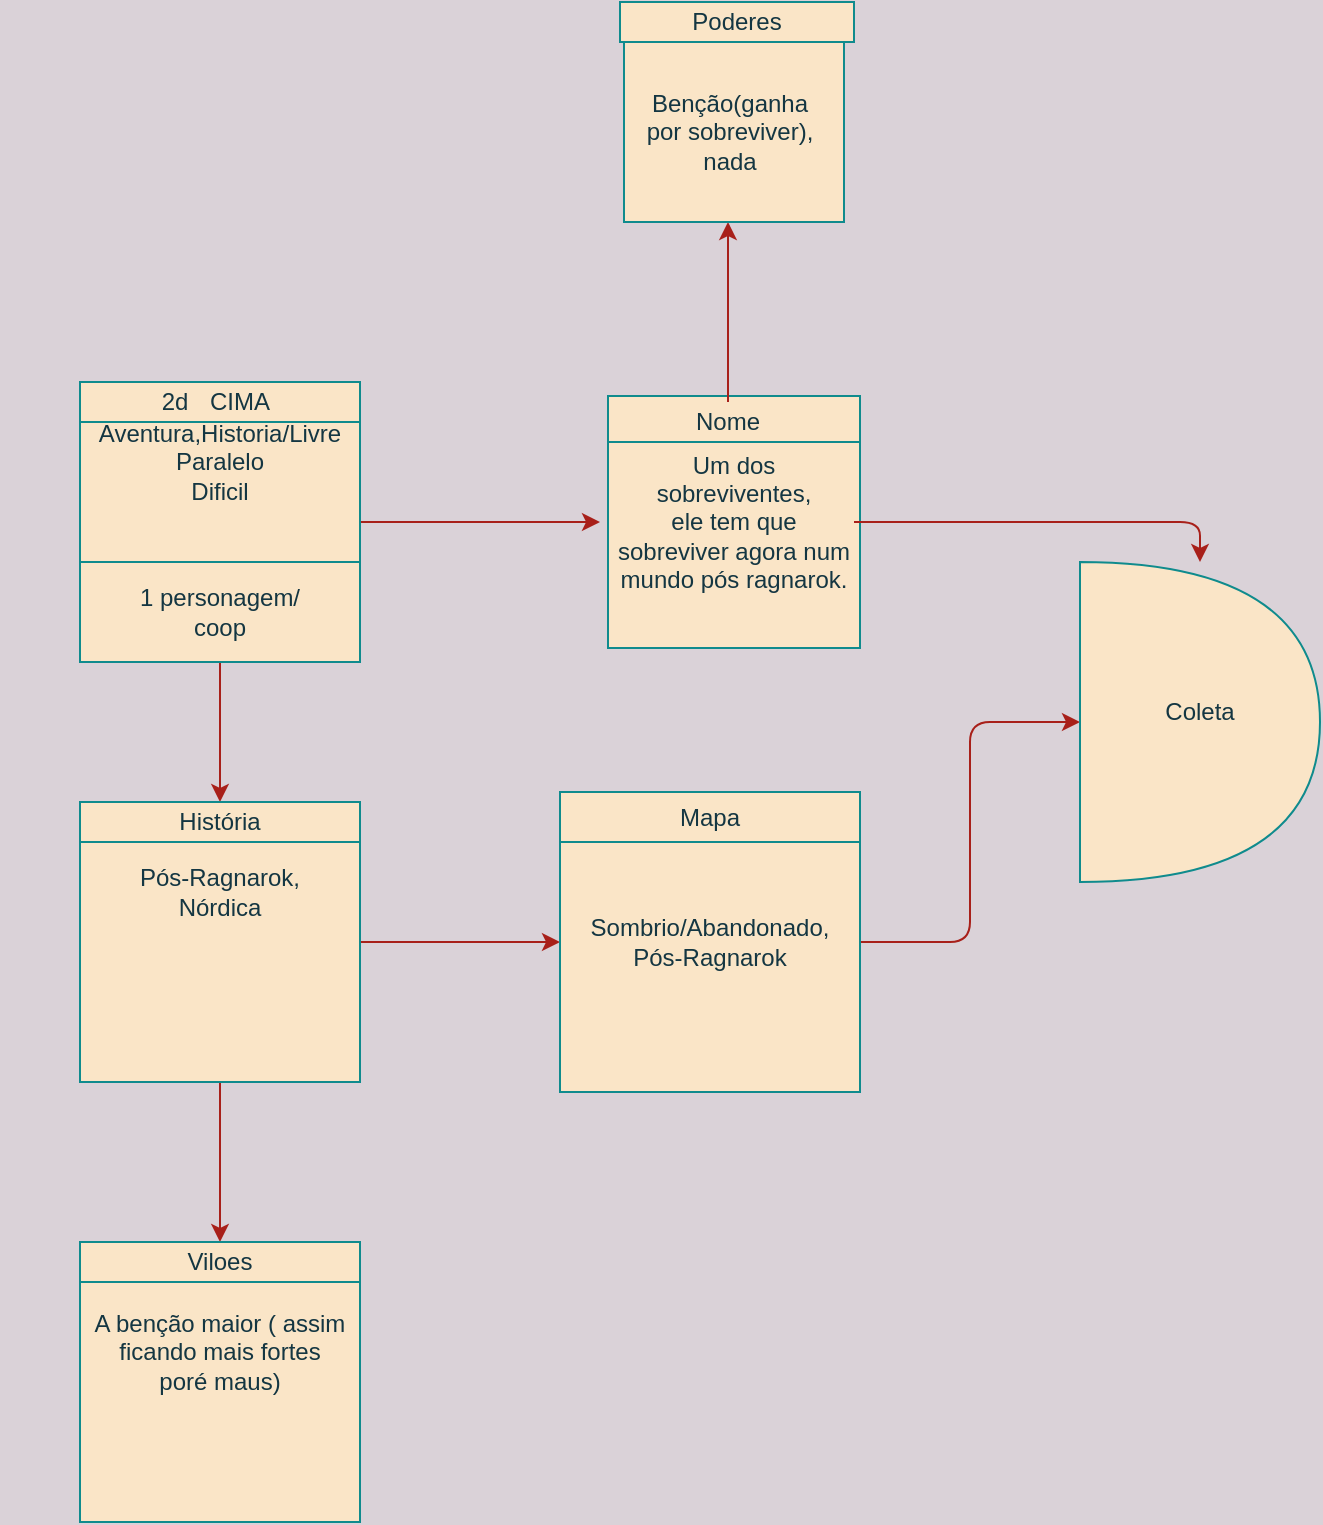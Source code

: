 <mxfile version="14.4.4" type="github">
  <diagram id="tRKY0V6ytruAq9bfPE8I" name="Page-1">
    <mxGraphModel dx="827" dy="452" grid="1" gridSize="10" guides="1" tooltips="1" connect="1" arrows="1" fold="1" page="1" pageScale="1" pageWidth="827" pageHeight="1169" background="#DAD2D8" math="0" shadow="0">
      <root>
        <mxCell id="0" />
        <mxCell id="1" parent="0" />
        <mxCell id="y-NQhGM96iF-06e9sjUy-15" style="edgeStyle=orthogonalEdgeStyle;curved=0;rounded=1;sketch=0;orthogonalLoop=1;jettySize=auto;html=1;exitX=1;exitY=0.5;exitDx=0;exitDy=0;strokeColor=#A8201A;fillColor=#FAE5C7;fontColor=#143642;" edge="1" parent="1" source="y-NQhGM96iF-06e9sjUy-2">
          <mxGeometry relative="1" as="geometry">
            <mxPoint x="330" y="270" as="targetPoint" />
          </mxGeometry>
        </mxCell>
        <mxCell id="y-NQhGM96iF-06e9sjUy-2" value="" style="rounded=0;whiteSpace=wrap;html=1;fillColor=#FAE5C7;strokeColor=#0F8B8D;fontColor=#143642;" vertex="1" parent="1">
          <mxGeometry x="70" y="200" width="140" height="140" as="geometry" />
        </mxCell>
        <mxCell id="y-NQhGM96iF-06e9sjUy-3" value="" style="rounded=0;whiteSpace=wrap;html=1;fillColor=#FAE5C7;strokeColor=#0F8B8D;fontColor=#143642;" vertex="1" parent="1">
          <mxGeometry x="70" y="200" width="140" height="20" as="geometry" />
        </mxCell>
        <mxCell id="y-NQhGM96iF-06e9sjUy-4" value="2d" style="text;html=1;strokeColor=none;fillColor=none;align=center;verticalAlign=middle;whiteSpace=wrap;rounded=0;fontColor=#143642;" vertex="1" parent="1">
          <mxGeometry x="105" y="200" width="25" height="20" as="geometry" />
        </mxCell>
        <mxCell id="y-NQhGM96iF-06e9sjUy-5" value="CIMA" style="text;html=1;strokeColor=none;fillColor=none;align=center;verticalAlign=middle;whiteSpace=wrap;rounded=0;fontColor=#143642;" vertex="1" parent="1">
          <mxGeometry x="130" y="200" width="40" height="20" as="geometry" />
        </mxCell>
        <mxCell id="y-NQhGM96iF-06e9sjUy-20" style="edgeStyle=orthogonalEdgeStyle;curved=0;rounded=1;sketch=0;orthogonalLoop=1;jettySize=auto;html=1;strokeColor=#A8201A;fillColor=#FAE5C7;fontColor=#143642;" edge="1" parent="1" source="y-NQhGM96iF-06e9sjUy-8" target="y-NQhGM96iF-06e9sjUy-21">
          <mxGeometry relative="1" as="geometry">
            <mxPoint x="140" y="440" as="targetPoint" />
          </mxGeometry>
        </mxCell>
        <mxCell id="y-NQhGM96iF-06e9sjUy-8" value="" style="rounded=0;whiteSpace=wrap;html=1;fillColor=#FAE5C7;strokeColor=#0F8B8D;fontColor=#143642;" vertex="1" parent="1">
          <mxGeometry x="70" y="290" width="140" height="50" as="geometry" />
        </mxCell>
        <mxCell id="y-NQhGM96iF-06e9sjUy-9" value="Aventura,Historia/Livre&lt;br&gt;Paralelo&lt;br&gt;Dificil" style="text;html=1;strokeColor=none;fillColor=none;align=center;verticalAlign=middle;whiteSpace=wrap;rounded=0;fontColor=#143642;" vertex="1" parent="1">
          <mxGeometry x="30" y="230" width="220" height="20" as="geometry" />
        </mxCell>
        <mxCell id="y-NQhGM96iF-06e9sjUy-11" value="1 personagem/&lt;br&gt;coop" style="text;html=1;strokeColor=none;fillColor=none;align=center;verticalAlign=middle;whiteSpace=wrap;rounded=0;fontColor=#143642;" vertex="1" parent="1">
          <mxGeometry x="90" y="305" width="100" height="20" as="geometry" />
        </mxCell>
        <mxCell id="y-NQhGM96iF-06e9sjUy-16" value="" style="whiteSpace=wrap;html=1;aspect=fixed;rounded=0;sketch=0;strokeColor=#0F8B8D;fillColor=#FAE5C7;fontColor=#143642;" vertex="1" parent="1">
          <mxGeometry x="334" y="207" width="126" height="126" as="geometry" />
        </mxCell>
        <mxCell id="y-NQhGM96iF-06e9sjUy-17" value="" style="rounded=0;whiteSpace=wrap;html=1;sketch=0;strokeColor=#0F8B8D;fillColor=#FAE5C7;fontColor=#143642;" vertex="1" parent="1">
          <mxGeometry x="334" y="207" width="126" height="23" as="geometry" />
        </mxCell>
        <mxCell id="y-NQhGM96iF-06e9sjUy-37" style="edgeStyle=orthogonalEdgeStyle;curved=0;rounded=1;sketch=0;orthogonalLoop=1;jettySize=auto;html=1;strokeColor=#A8201A;fillColor=#FAE5C7;fontColor=#143642;" edge="1" parent="1" source="y-NQhGM96iF-06e9sjUy-19">
          <mxGeometry relative="1" as="geometry">
            <mxPoint x="394" y="120" as="targetPoint" />
          </mxGeometry>
        </mxCell>
        <mxCell id="y-NQhGM96iF-06e9sjUy-19" value="Nome" style="text;html=1;strokeColor=none;fillColor=none;align=center;verticalAlign=middle;whiteSpace=wrap;rounded=0;sketch=0;fontColor=#143642;" vertex="1" parent="1">
          <mxGeometry x="374" y="210" width="40" height="20" as="geometry" />
        </mxCell>
        <mxCell id="y-NQhGM96iF-06e9sjUy-21" value="" style="whiteSpace=wrap;html=1;aspect=fixed;fillColor=#fff2cc;strokeColor=#d6b656;" vertex="1" parent="1">
          <mxGeometry x="70" y="410" width="140" height="140" as="geometry" />
        </mxCell>
        <mxCell id="y-NQhGM96iF-06e9sjUy-26" style="edgeStyle=orthogonalEdgeStyle;curved=0;rounded=1;sketch=0;orthogonalLoop=1;jettySize=auto;html=1;strokeColor=#A8201A;fillColor=#FAE5C7;fontColor=#143642;" edge="1" parent="1" source="y-NQhGM96iF-06e9sjUy-22">
          <mxGeometry relative="1" as="geometry">
            <mxPoint x="310" y="480" as="targetPoint" />
          </mxGeometry>
        </mxCell>
        <mxCell id="y-NQhGM96iF-06e9sjUy-42" style="edgeStyle=orthogonalEdgeStyle;curved=0;rounded=1;sketch=0;orthogonalLoop=1;jettySize=auto;html=1;strokeColor=#A8201A;fillColor=#FAE5C7;fontColor=#143642;" edge="1" parent="1" source="y-NQhGM96iF-06e9sjUy-22">
          <mxGeometry relative="1" as="geometry">
            <mxPoint x="140" y="630" as="targetPoint" />
          </mxGeometry>
        </mxCell>
        <mxCell id="y-NQhGM96iF-06e9sjUy-22" value="" style="rounded=0;whiteSpace=wrap;html=1;sketch=0;strokeColor=#0F8B8D;fillColor=#FAE5C7;fontColor=#143642;" vertex="1" parent="1">
          <mxGeometry x="70" y="410" width="140" height="140" as="geometry" />
        </mxCell>
        <mxCell id="y-NQhGM96iF-06e9sjUy-23" value="" style="rounded=0;whiteSpace=wrap;html=1;sketch=0;strokeColor=#0F8B8D;fillColor=#FAE5C7;fontColor=#143642;" vertex="1" parent="1">
          <mxGeometry x="70" y="410" width="140" height="20" as="geometry" />
        </mxCell>
        <mxCell id="y-NQhGM96iF-06e9sjUy-24" value="História" style="text;html=1;strokeColor=none;fillColor=none;align=center;verticalAlign=middle;whiteSpace=wrap;rounded=0;sketch=0;fontColor=#143642;" vertex="1" parent="1">
          <mxGeometry x="120" y="410" width="40" height="20" as="geometry" />
        </mxCell>
        <mxCell id="y-NQhGM96iF-06e9sjUy-25" value="Pós-Ragnarok,&lt;br&gt;Nórdica" style="text;html=1;strokeColor=none;fillColor=none;align=center;verticalAlign=middle;whiteSpace=wrap;rounded=0;sketch=0;fontColor=#143642;" vertex="1" parent="1">
          <mxGeometry x="70" y="440" width="140" height="30" as="geometry" />
        </mxCell>
        <mxCell id="y-NQhGM96iF-06e9sjUy-34" style="edgeStyle=orthogonalEdgeStyle;curved=0;rounded=1;sketch=0;orthogonalLoop=1;jettySize=auto;html=1;exitX=1;exitY=0.5;exitDx=0;exitDy=0;strokeColor=#A8201A;fillColor=#FAE5C7;fontColor=#143642;" edge="1" parent="1" source="y-NQhGM96iF-06e9sjUy-28" target="y-NQhGM96iF-06e9sjUy-32">
          <mxGeometry relative="1" as="geometry" />
        </mxCell>
        <mxCell id="y-NQhGM96iF-06e9sjUy-28" value="Sombrio/Abandonado,&lt;br&gt;Pós-Ragnarok" style="whiteSpace=wrap;html=1;aspect=fixed;rounded=0;sketch=0;strokeColor=#0F8B8D;fillColor=#FAE5C7;fontColor=#143642;" vertex="1" parent="1">
          <mxGeometry x="310" y="405" width="150" height="150" as="geometry" />
        </mxCell>
        <mxCell id="y-NQhGM96iF-06e9sjUy-29" value="Mapa" style="rounded=0;whiteSpace=wrap;html=1;sketch=0;strokeColor=#0F8B8D;fillColor=#FAE5C7;fontColor=#143642;" vertex="1" parent="1">
          <mxGeometry x="310" y="405" width="150" height="25" as="geometry" />
        </mxCell>
        <mxCell id="y-NQhGM96iF-06e9sjUy-33" style="edgeStyle=orthogonalEdgeStyle;curved=0;rounded=1;sketch=0;orthogonalLoop=1;jettySize=auto;html=1;strokeColor=#A8201A;fillColor=#FAE5C7;fontColor=#143642;" edge="1" parent="1" source="y-NQhGM96iF-06e9sjUy-31" target="y-NQhGM96iF-06e9sjUy-32">
          <mxGeometry relative="1" as="geometry" />
        </mxCell>
        <mxCell id="y-NQhGM96iF-06e9sjUy-31" value="Um dos sobreviventes,&lt;br&gt;ele tem que sobreviver agora num mundo pós ragnarok." style="text;html=1;strokeColor=none;fillColor=none;align=center;verticalAlign=middle;whiteSpace=wrap;rounded=0;sketch=0;fontColor=#143642;" vertex="1" parent="1">
          <mxGeometry x="337" y="260" width="120" height="20" as="geometry" />
        </mxCell>
        <mxCell id="y-NQhGM96iF-06e9sjUy-32" value="" style="shape=or;whiteSpace=wrap;html=1;rounded=0;sketch=0;strokeColor=#0F8B8D;fillColor=#FAE5C7;fontColor=#143642;" vertex="1" parent="1">
          <mxGeometry x="570" y="290" width="120" height="160" as="geometry" />
        </mxCell>
        <mxCell id="y-NQhGM96iF-06e9sjUy-35" value="Coleta" style="text;html=1;strokeColor=none;fillColor=none;align=center;verticalAlign=middle;whiteSpace=wrap;rounded=0;sketch=0;fontColor=#143642;" vertex="1" parent="1">
          <mxGeometry x="570" y="325" width="120" height="80" as="geometry" />
        </mxCell>
        <mxCell id="y-NQhGM96iF-06e9sjUy-38" value="" style="whiteSpace=wrap;html=1;aspect=fixed;rounded=0;sketch=0;strokeColor=#0F8B8D;fillColor=#FAE5C7;fontColor=#143642;" vertex="1" parent="1">
          <mxGeometry x="342" y="10" width="110" height="110" as="geometry" />
        </mxCell>
        <mxCell id="y-NQhGM96iF-06e9sjUy-40" value="Poderes" style="rounded=0;whiteSpace=wrap;html=1;sketch=0;strokeColor=#0F8B8D;fillColor=#FAE5C7;fontColor=#143642;" vertex="1" parent="1">
          <mxGeometry x="340" y="10" width="117" height="20" as="geometry" />
        </mxCell>
        <mxCell id="y-NQhGM96iF-06e9sjUy-41" value="Benção(ganha por sobreviver), nada" style="text;html=1;strokeColor=none;fillColor=none;align=center;verticalAlign=middle;whiteSpace=wrap;rounded=0;sketch=0;fontColor=#143642;" vertex="1" parent="1">
          <mxGeometry x="350" y="40" width="90" height="70" as="geometry" />
        </mxCell>
        <mxCell id="y-NQhGM96iF-06e9sjUy-44" value="" style="rounded=0;whiteSpace=wrap;html=1;sketch=0;strokeColor=#0F8B8D;fillColor=#FAE5C7;fontColor=#143642;" vertex="1" parent="1">
          <mxGeometry x="70" y="630" width="140" height="140" as="geometry" />
        </mxCell>
        <mxCell id="y-NQhGM96iF-06e9sjUy-45" value="Viloes" style="rounded=0;whiteSpace=wrap;html=1;sketch=0;strokeColor=#0F8B8D;fillColor=#FAE5C7;fontColor=#143642;" vertex="1" parent="1">
          <mxGeometry x="70" y="630" width="140" height="20" as="geometry" />
        </mxCell>
        <mxCell id="y-NQhGM96iF-06e9sjUy-46" value="A benção maior ( assim ficando mais fortes poré maus)" style="text;html=1;strokeColor=none;fillColor=none;align=center;verticalAlign=middle;whiteSpace=wrap;rounded=0;sketch=0;fontColor=#143642;" vertex="1" parent="1">
          <mxGeometry x="75" y="640" width="130" height="90" as="geometry" />
        </mxCell>
      </root>
    </mxGraphModel>
  </diagram>
</mxfile>

